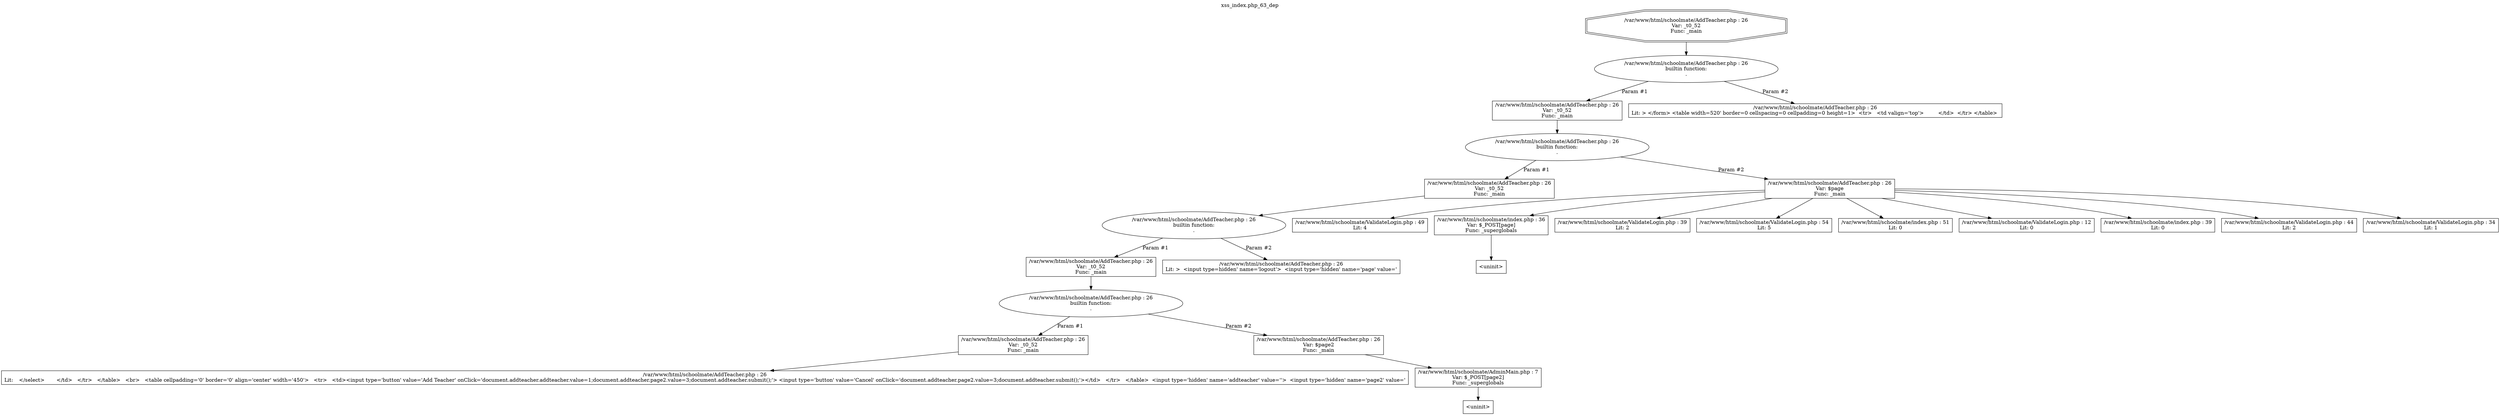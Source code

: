 digraph cfg {
  label="xss_index.php_63_dep";
  labelloc=t;
  n1 [shape=doubleoctagon, label="/var/www/html/schoolmate/AddTeacher.php : 26\nVar: _t0_52\nFunc: _main\n"];
  n2 [shape=ellipse, label="/var/www/html/schoolmate/AddTeacher.php : 26\nbuiltin function:\n.\n"];
  n3 [shape=box, label="/var/www/html/schoolmate/AddTeacher.php : 26\nVar: _t0_52\nFunc: _main\n"];
  n4 [shape=ellipse, label="/var/www/html/schoolmate/AddTeacher.php : 26\nbuiltin function:\n.\n"];
  n5 [shape=box, label="/var/www/html/schoolmate/AddTeacher.php : 26\nVar: _t0_52\nFunc: _main\n"];
  n6 [shape=ellipse, label="/var/www/html/schoolmate/AddTeacher.php : 26\nbuiltin function:\n.\n"];
  n7 [shape=box, label="/var/www/html/schoolmate/AddTeacher.php : 26\nVar: _t0_52\nFunc: _main\n"];
  n8 [shape=ellipse, label="/var/www/html/schoolmate/AddTeacher.php : 26\nbuiltin function:\n.\n"];
  n9 [shape=box, label="/var/www/html/schoolmate/AddTeacher.php : 26\nVar: _t0_52\nFunc: _main\n"];
  n10 [shape=box, label="/var/www/html/schoolmate/AddTeacher.php : 26\nLit: 	 </select>	</td>   </tr>   </table>   <br>   <table cellpadding='0' border='0' align='center' width='450'>   <tr>   <td><input type='button' value='Add Teacher' onClick='document.addteacher.addteacher.value=1;document.addteacher.page2.value=3;document.addteacher.submit();'> <input type='button' value='Cancel' onClick='document.addteacher.page2.value=3;document.addteacher.submit();'></td>   </tr>   </table>  <input type='hidden' name='addteacher' value=''>  <input type='hidden' name='page2' value='\n"];
  n11 [shape=box, label="/var/www/html/schoolmate/AddTeacher.php : 26\nVar: $page2\nFunc: _main\n"];
  n12 [shape=box, label="/var/www/html/schoolmate/AdminMain.php : 7\nVar: $_POST[page2]\nFunc: _superglobals\n"];
  n13 [shape=box, label="<uninit>"];
  n14 [shape=box, label="/var/www/html/schoolmate/AddTeacher.php : 26\nLit: >  <input type=hidden' name='logout'>  <input type='hidden' name='page' value='\n"];
  n15 [shape=box, label="/var/www/html/schoolmate/AddTeacher.php : 26\nVar: $page\nFunc: _main\n"];
  n16 [shape=box, label="/var/www/html/schoolmate/ValidateLogin.php : 49\nLit: 4\n"];
  n17 [shape=box, label="/var/www/html/schoolmate/index.php : 36\nVar: $_POST[page]\nFunc: _superglobals\n"];
  n18 [shape=box, label="<uninit>"];
  n19 [shape=box, label="/var/www/html/schoolmate/ValidateLogin.php : 39\nLit: 2\n"];
  n20 [shape=box, label="/var/www/html/schoolmate/ValidateLogin.php : 54\nLit: 5\n"];
  n21 [shape=box, label="/var/www/html/schoolmate/index.php : 51\nLit: 0\n"];
  n22 [shape=box, label="/var/www/html/schoolmate/ValidateLogin.php : 12\nLit: 0\n"];
  n23 [shape=box, label="/var/www/html/schoolmate/index.php : 39\nLit: 0\n"];
  n24 [shape=box, label="/var/www/html/schoolmate/ValidateLogin.php : 44\nLit: 2\n"];
  n25 [shape=box, label="/var/www/html/schoolmate/ValidateLogin.php : 34\nLit: 1\n"];
  n26 [shape=box, label="/var/www/html/schoolmate/AddTeacher.php : 26\nLit: > </form> <table width=520' border=0 cellspacing=0 cellpadding=0 height=1>  <tr>   <td valign='top'>	&nbsp;   </td>  </tr> </table> \n"];
  n1 -> n2;
  n3 -> n4;
  n5 -> n6;
  n7 -> n8;
  n9 -> n10;
  n8 -> n9[label="Param #1"];
  n8 -> n11[label="Param #2"];
  n12 -> n13;
  n11 -> n12;
  n6 -> n7[label="Param #1"];
  n6 -> n14[label="Param #2"];
  n4 -> n5[label="Param #1"];
  n4 -> n15[label="Param #2"];
  n15 -> n16;
  n15 -> n17;
  n15 -> n19;
  n15 -> n20;
  n15 -> n21;
  n15 -> n22;
  n15 -> n23;
  n15 -> n24;
  n15 -> n25;
  n17 -> n18;
  n2 -> n3[label="Param #1"];
  n2 -> n26[label="Param #2"];
}
